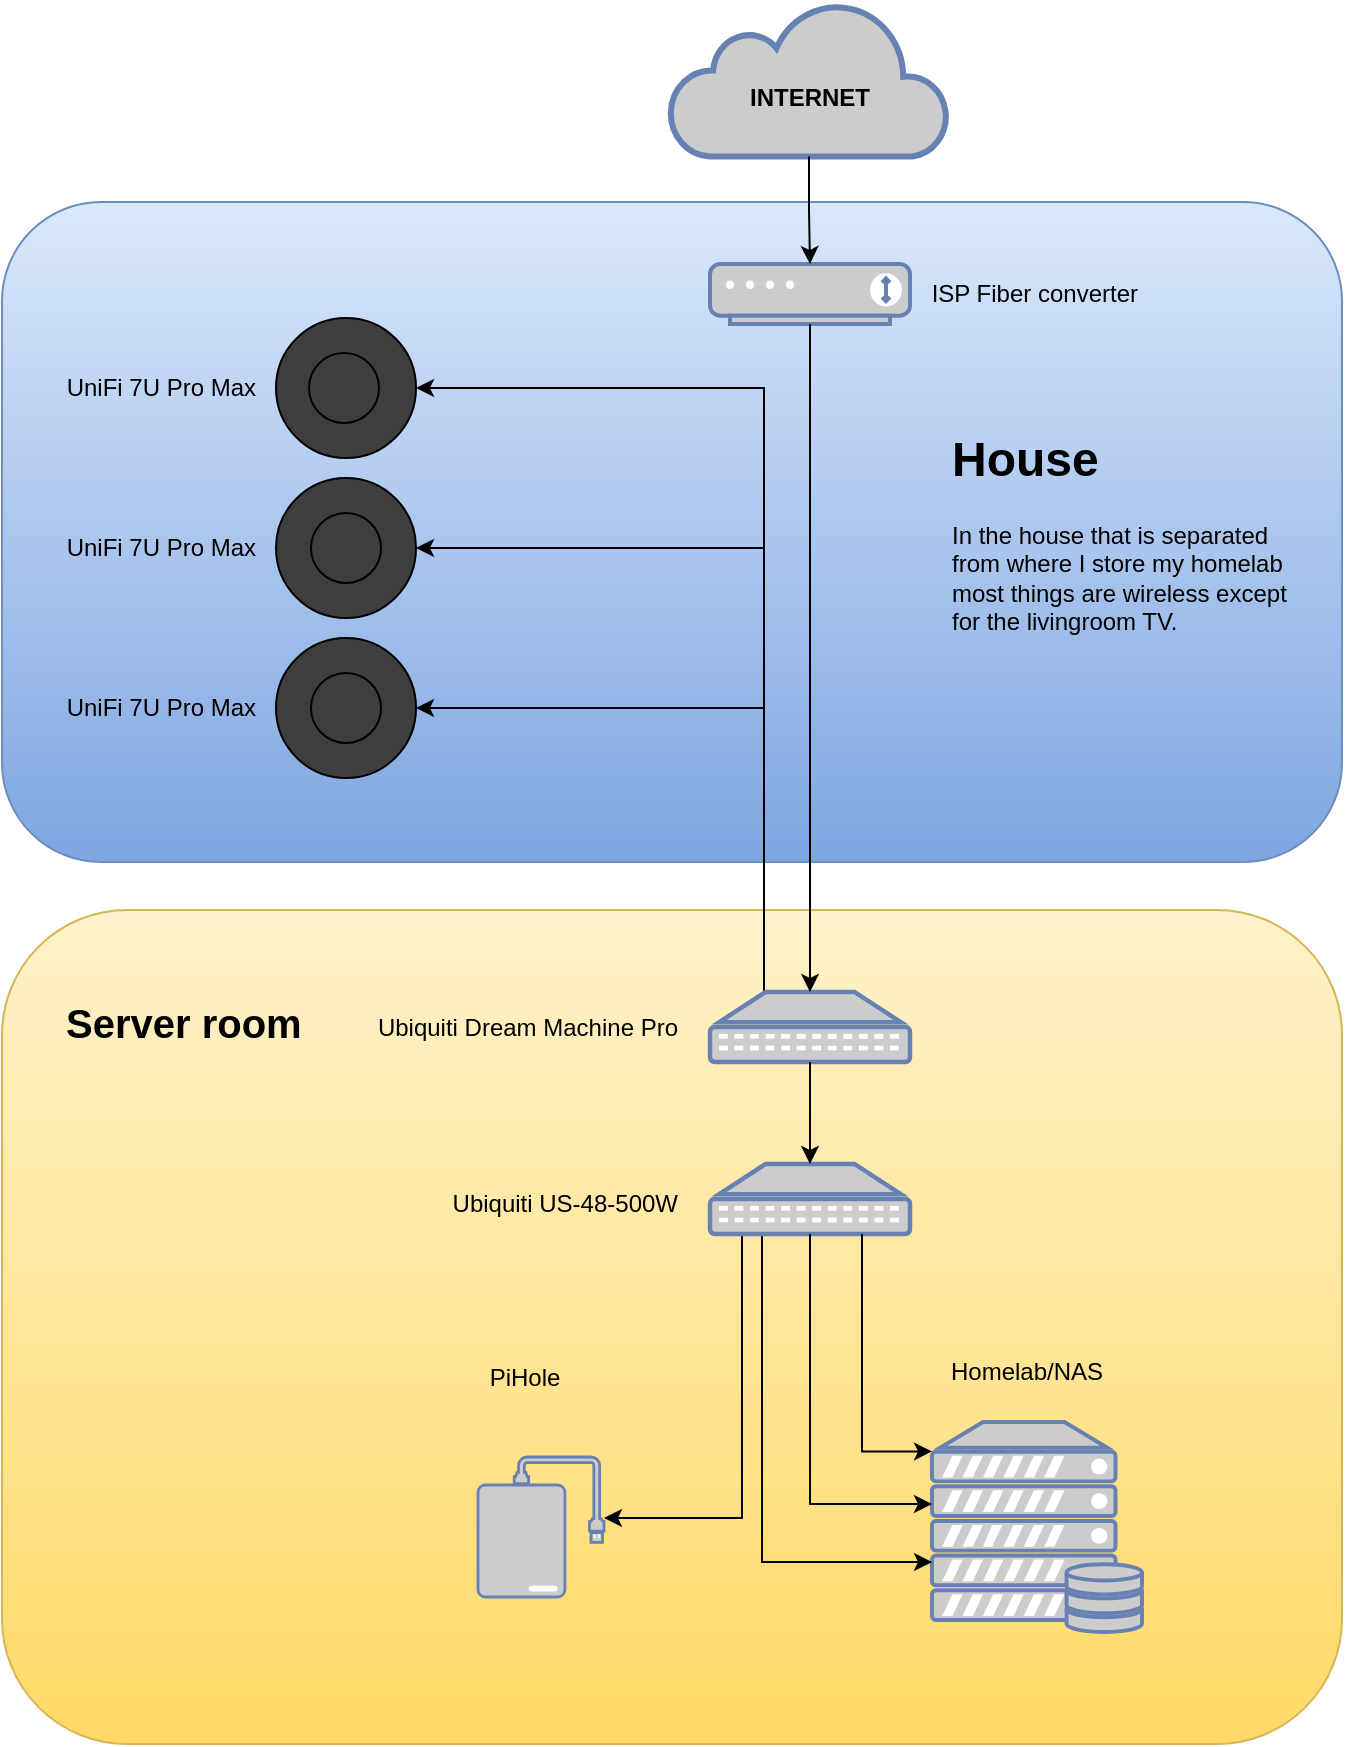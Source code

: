 <mxfile version="26.0.16">
  <diagram id="a45cf8ec-cd66-6f27-3ac3-be6e809c9e4a" name="Page-1">
    <mxGraphModel dx="1050" dy="596" grid="1" gridSize="10" guides="1" tooltips="1" connect="1" arrows="1" fold="1" page="1" pageScale="1" pageWidth="827" pageHeight="1169" background="none" math="0" shadow="0">
      <root>
        <mxCell id="0" />
        <mxCell id="1" parent="0" />
        <mxCell id="TuxLxeWIW4WAgvlG5Ec_-211" value="" style="rounded=1;whiteSpace=wrap;html=1;fillColor=#dae8fc;gradientColor=#7ea6e0;strokeColor=#6c8ebf;" parent="1" vertex="1">
          <mxGeometry x="10" y="112" width="670" height="330" as="geometry" />
        </mxCell>
        <mxCell id="TuxLxeWIW4WAgvlG5Ec_-209" value="" style="rounded=1;whiteSpace=wrap;html=1;fillColor=#fff2cc;gradientColor=#ffd966;strokeColor=#d6b656;" parent="1" vertex="1">
          <mxGeometry x="10" y="466" width="670" height="417" as="geometry" />
        </mxCell>
        <mxCell id="TuxLxeWIW4WAgvlG5Ec_-185" value="" style="fontColor=#0066CC;verticalAlign=top;verticalLabelPosition=bottom;labelPosition=center;align=center;html=1;outlineConnect=0;fillColor=#CCCCCC;strokeColor=#6881B3;gradientColor=none;gradientDirection=north;strokeWidth=2;shape=mxgraph.networks.server_storage;" parent="1" vertex="1">
          <mxGeometry x="475" y="722" width="105" height="105" as="geometry" />
        </mxCell>
        <mxCell id="TuxLxeWIW4WAgvlG5Ec_-191" style="edgeStyle=orthogonalEdgeStyle;rounded=0;orthogonalLoop=1;jettySize=auto;html=1;exitX=0.5;exitY=1;exitDx=0;exitDy=0;exitPerimeter=0;" parent="1" source="TuxLxeWIW4WAgvlG5Ec_-188" target="TuxLxeWIW4WAgvlG5Ec_-185" edge="1">
          <mxGeometry relative="1" as="geometry">
            <Array as="points">
              <mxPoint x="390" y="628" />
              <mxPoint x="390" y="792" />
            </Array>
          </mxGeometry>
        </mxCell>
        <mxCell id="TuxLxeWIW4WAgvlG5Ec_-215" style="edgeStyle=orthogonalEdgeStyle;rounded=0;orthogonalLoop=1;jettySize=auto;html=1;exitX=0.02;exitY=0.98;exitDx=0;exitDy=0;exitPerimeter=0;" parent="1" source="TuxLxeWIW4WAgvlG5Ec_-188" target="TuxLxeWIW4WAgvlG5Ec_-213" edge="1">
          <mxGeometry relative="1" as="geometry">
            <Array as="points">
              <mxPoint x="380" y="627" />
              <mxPoint x="380" y="770" />
            </Array>
          </mxGeometry>
        </mxCell>
        <mxCell id="TuxLxeWIW4WAgvlG5Ec_-188" value="" style="fontColor=#0066CC;verticalAlign=top;verticalLabelPosition=bottom;labelPosition=center;align=center;html=1;outlineConnect=0;fillColor=#CCCCCC;strokeColor=#6881B3;gradientColor=none;gradientDirection=north;strokeWidth=2;shape=mxgraph.networks.patch_panel;" parent="1" vertex="1">
          <mxGeometry x="364" y="593" width="100" height="35" as="geometry" />
        </mxCell>
        <mxCell id="TuxLxeWIW4WAgvlG5Ec_-200" value="Ubiquiti US-48-500W" style="text;html=1;align=right;verticalAlign=middle;whiteSpace=wrap;rounded=0;" parent="1" vertex="1">
          <mxGeometry x="230" y="598" width="120" height="30" as="geometry" />
        </mxCell>
        <mxCell id="TuxLxeWIW4WAgvlG5Ec_-201" value="&lt;h1 style=&quot;margin-top: 0px;&quot;&gt;&lt;font style=&quot;font-size: 12px; font-weight: normal; line-height: 100%;&quot;&gt;Homelab/NAS&lt;/font&gt;&lt;/h1&gt;" style="text;html=1;whiteSpace=wrap;overflow=hidden;rounded=0;align=center;" parent="1" vertex="1">
          <mxGeometry x="475" y="672" width="95" height="40" as="geometry" />
        </mxCell>
        <mxCell id="TuxLxeWIW4WAgvlG5Ec_-204" value="" style="fontColor=#0066CC;verticalAlign=top;verticalLabelPosition=bottom;labelPosition=center;align=center;html=1;outlineConnect=0;fillColor=#CCCCCC;strokeColor=#6881B3;gradientColor=none;gradientDirection=north;strokeWidth=2;shape=mxgraph.networks.modem;" parent="1" vertex="1">
          <mxGeometry x="364" y="143" width="100" height="30" as="geometry" />
        </mxCell>
        <mxCell id="TuxLxeWIW4WAgvlG5Ec_-205" value="" style="group" parent="1" vertex="1" connectable="0">
          <mxGeometry x="344" y="12" width="139" height="77.22" as="geometry" />
        </mxCell>
        <mxCell id="TuxLxeWIW4WAgvlG5Ec_-183" value="" style="html=1;outlineConnect=0;fillColor=#CCCCCC;strokeColor=#6881B3;gradientColor=none;gradientDirection=north;strokeWidth=2;shape=mxgraph.networks.cloud;fontColor=#ffffff;" parent="TuxLxeWIW4WAgvlG5Ec_-205" vertex="1">
          <mxGeometry width="139" height="77.22" as="geometry" />
        </mxCell>
        <mxCell id="TuxLxeWIW4WAgvlG5Ec_-197" value="INTERNET" style="text;html=1;align=center;verticalAlign=middle;whiteSpace=wrap;rounded=0;fillColor=none;fontStyle=1" parent="TuxLxeWIW4WAgvlG5Ec_-205" vertex="1">
          <mxGeometry x="40" y="33.22" width="60" height="30" as="geometry" />
        </mxCell>
        <mxCell id="TuxLxeWIW4WAgvlG5Ec_-206" style="edgeStyle=orthogonalEdgeStyle;rounded=0;orthogonalLoop=1;jettySize=auto;html=1;exitX=0.5;exitY=1;exitDx=0;exitDy=0;exitPerimeter=0;" parent="1" source="TuxLxeWIW4WAgvlG5Ec_-183" target="TuxLxeWIW4WAgvlG5Ec_-204" edge="1">
          <mxGeometry relative="1" as="geometry" />
        </mxCell>
        <mxCell id="TuxLxeWIW4WAgvlG5Ec_-208" value="ISP Fiber converter" style="text;html=1;align=right;verticalAlign=middle;whiteSpace=wrap;rounded=0;" parent="1" vertex="1">
          <mxGeometry x="470" y="143" width="110" height="30" as="geometry" />
        </mxCell>
        <mxCell id="TuxLxeWIW4WAgvlG5Ec_-210" value="Server room" style="text;html=1;align=left;verticalAlign=middle;whiteSpace=wrap;rounded=0;fontStyle=1;fontSize=20;" parent="1" vertex="1">
          <mxGeometry x="40" y="507" width="130" height="30" as="geometry" />
        </mxCell>
        <mxCell id="TuxLxeWIW4WAgvlG5Ec_-213" value="" style="fontColor=#0066CC;verticalAlign=top;verticalLabelPosition=bottom;labelPosition=center;align=center;html=1;outlineConnect=0;fillColor=#CCCCCC;strokeColor=#6881B3;gradientColor=none;gradientDirection=north;strokeWidth=2;shape=mxgraph.networks.external_storage;" parent="1" vertex="1">
          <mxGeometry x="248" y="739.5" width="63" height="70" as="geometry" />
        </mxCell>
        <mxCell id="TuxLxeWIW4WAgvlG5Ec_-217" value="&lt;h1 style=&quot;margin-top: 0px;&quot;&gt;&lt;font style=&quot;font-size: 12px; font-weight: normal; line-height: 100%;&quot;&gt;PiHole&lt;/font&gt;&lt;/h1&gt;" style="text;html=1;whiteSpace=wrap;overflow=hidden;rounded=0;align=center;" parent="1" vertex="1">
          <mxGeometry x="232" y="674.5" width="79" height="35" as="geometry" />
        </mxCell>
        <mxCell id="TuxLxeWIW4WAgvlG5Ec_-218" value="&lt;h1 style=&quot;margin-top: 0px;&quot;&gt;House&lt;/h1&gt;&lt;p&gt;In the house that is separated from where I store my homelab most things are wireless except for the livingroom TV.&lt;/p&gt;" style="text;html=1;whiteSpace=wrap;overflow=hidden;rounded=0;" parent="1" vertex="1">
          <mxGeometry x="483" y="220" width="180" height="120" as="geometry" />
        </mxCell>
        <mxCell id="TuxLxeWIW4WAgvlG5Ec_-230" style="edgeStyle=orthogonalEdgeStyle;rounded=0;orthogonalLoop=1;jettySize=auto;html=1;exitX=0.27;exitY=0;exitDx=0;exitDy=0;exitPerimeter=0;entryX=1;entryY=0.5;entryDx=0;entryDy=0;" parent="1" source="TuxLxeWIW4WAgvlG5Ec_-219" target="TuxLxeWIW4WAgvlG5Ec_-227" edge="1">
          <mxGeometry relative="1" as="geometry" />
        </mxCell>
        <mxCell id="cuKjGoKyFtYUbesJCtMo-13" style="edgeStyle=orthogonalEdgeStyle;rounded=0;orthogonalLoop=1;jettySize=auto;html=1;exitX=0.27;exitY=0;exitDx=0;exitDy=0;exitPerimeter=0;entryX=1;entryY=0.5;entryDx=0;entryDy=0;" parent="1" source="TuxLxeWIW4WAgvlG5Ec_-219" target="cuKjGoKyFtYUbesJCtMo-9" edge="1">
          <mxGeometry relative="1" as="geometry" />
        </mxCell>
        <mxCell id="cuKjGoKyFtYUbesJCtMo-14" style="edgeStyle=orthogonalEdgeStyle;rounded=0;orthogonalLoop=1;jettySize=auto;html=1;exitX=0.27;exitY=0;exitDx=0;exitDy=0;exitPerimeter=0;entryX=1;entryY=0.5;entryDx=0;entryDy=0;" parent="1" source="TuxLxeWIW4WAgvlG5Ec_-219" target="TuxLxeWIW4WAgvlG5Ec_-223" edge="1">
          <mxGeometry relative="1" as="geometry" />
        </mxCell>
        <mxCell id="TuxLxeWIW4WAgvlG5Ec_-219" value="" style="fontColor=#0066CC;verticalAlign=top;verticalLabelPosition=bottom;labelPosition=center;align=center;html=1;outlineConnect=0;fillColor=#CCCCCC;strokeColor=#6881B3;gradientColor=none;gradientDirection=north;strokeWidth=2;shape=mxgraph.networks.patch_panel;" parent="1" vertex="1">
          <mxGeometry x="364" y="507" width="100" height="35" as="geometry" />
        </mxCell>
        <mxCell id="TuxLxeWIW4WAgvlG5Ec_-220" value="Ubiquiti Dream Machine Pro" style="text;html=1;align=right;verticalAlign=middle;whiteSpace=wrap;rounded=0;" parent="1" vertex="1">
          <mxGeometry x="180" y="509.5" width="170" height="30" as="geometry" />
        </mxCell>
        <mxCell id="TuxLxeWIW4WAgvlG5Ec_-221" style="edgeStyle=orthogonalEdgeStyle;rounded=0;orthogonalLoop=1;jettySize=auto;html=1;exitX=0.5;exitY=1;exitDx=0;exitDy=0;exitPerimeter=0;entryX=0.5;entryY=0;entryDx=0;entryDy=0;entryPerimeter=0;" parent="1" source="TuxLxeWIW4WAgvlG5Ec_-219" target="TuxLxeWIW4WAgvlG5Ec_-188" edge="1">
          <mxGeometry relative="1" as="geometry" />
        </mxCell>
        <mxCell id="TuxLxeWIW4WAgvlG5Ec_-222" style="edgeStyle=orthogonalEdgeStyle;rounded=0;orthogonalLoop=1;jettySize=auto;html=1;entryX=0.5;entryY=0;entryDx=0;entryDy=0;entryPerimeter=0;" parent="1" source="TuxLxeWIW4WAgvlG5Ec_-204" target="TuxLxeWIW4WAgvlG5Ec_-219" edge="1">
          <mxGeometry relative="1" as="geometry" />
        </mxCell>
        <mxCell id="TuxLxeWIW4WAgvlG5Ec_-226" value="" style="group;movable=1;resizable=1;rotatable=1;deletable=1;editable=1;locked=0;connectable=1;" parent="1" vertex="1" connectable="0">
          <mxGeometry x="147" y="250" width="70" height="70" as="geometry" />
        </mxCell>
        <mxCell id="TuxLxeWIW4WAgvlG5Ec_-227" value="" style="ellipse;whiteSpace=wrap;html=1;aspect=fixed;fillColor=light-dark(#3E3E3E,#3E3E3E);strokeColor=light-dark(#000000,#6B81AC);movable=1;resizable=1;rotatable=1;deletable=1;editable=1;locked=0;connectable=1;" parent="TuxLxeWIW4WAgvlG5Ec_-226" vertex="1">
          <mxGeometry width="70" height="70" as="geometry" />
        </mxCell>
        <mxCell id="TuxLxeWIW4WAgvlG5Ec_-228" value="" style="ellipse;whiteSpace=wrap;html=1;aspect=fixed;fillColor=light-dark(#3E3E3E,#3E3E3E);strokeColor=light-dark(#000000,#6B81AC);movable=1;resizable=1;rotatable=1;deletable=1;editable=1;locked=0;connectable=1;" parent="TuxLxeWIW4WAgvlG5Ec_-226" vertex="1">
          <mxGeometry x="17.5" y="17.5" width="35" height="35" as="geometry" />
        </mxCell>
        <mxCell id="TuxLxeWIW4WAgvlG5Ec_-232" value="UniFi 7U Pro Max" style="text;html=1;align=right;verticalAlign=middle;whiteSpace=wrap;rounded=0;" parent="1" vertex="1">
          <mxGeometry x="40" y="270" width="99" height="30" as="geometry" />
        </mxCell>
        <mxCell id="TuxLxeWIW4WAgvlG5Ec_-233" value="" style="group" parent="1" vertex="1" connectable="0">
          <mxGeometry x="147" y="170" width="70" height="70" as="geometry" />
        </mxCell>
        <mxCell id="TuxLxeWIW4WAgvlG5Ec_-223" value="" style="ellipse;whiteSpace=wrap;html=1;aspect=fixed;fillColor=light-dark(#3E3E3E,#3E3E3E);strokeColor=light-dark(#000000,#6B81AC);movable=1;resizable=1;rotatable=1;deletable=1;editable=1;locked=0;connectable=1;" parent="TuxLxeWIW4WAgvlG5Ec_-233" vertex="1">
          <mxGeometry width="70" height="70" as="geometry" />
        </mxCell>
        <mxCell id="TuxLxeWIW4WAgvlG5Ec_-224" value="" style="ellipse;whiteSpace=wrap;html=1;aspect=fixed;fillColor=light-dark(#3E3E3E,#3E3E3E);strokeColor=light-dark(#000000,#6B81AC);movable=1;resizable=1;rotatable=1;deletable=1;editable=1;locked=0;connectable=1;" parent="TuxLxeWIW4WAgvlG5Ec_-233" vertex="1">
          <mxGeometry x="16.5" y="17.5" width="35" height="35" as="geometry" />
        </mxCell>
        <mxCell id="TuxLxeWIW4WAgvlG5Ec_-234" value="UniFi 7U Pro Max" style="text;html=1;align=right;verticalAlign=middle;whiteSpace=wrap;rounded=0;" parent="1" vertex="1">
          <mxGeometry x="40" y="190" width="99" height="30" as="geometry" />
        </mxCell>
        <mxCell id="TuxLxeWIW4WAgvlG5Ec_-240" style="edgeStyle=orthogonalEdgeStyle;rounded=0;orthogonalLoop=1;jettySize=auto;html=1;entryX=0;entryY=0.14;entryDx=0;entryDy=0;entryPerimeter=0;" parent="1" edge="1" target="TuxLxeWIW4WAgvlG5Ec_-185" source="TuxLxeWIW4WAgvlG5Ec_-188">
          <mxGeometry relative="1" as="geometry">
            <mxPoint x="415" y="628" as="sourcePoint" />
            <mxPoint x="357.4" y="800.5" as="targetPoint" />
            <Array as="points">
              <mxPoint x="440" y="737" />
            </Array>
          </mxGeometry>
        </mxCell>
        <mxCell id="cuKjGoKyFtYUbesJCtMo-9" value="" style="group;movable=1;resizable=1;rotatable=1;deletable=1;editable=1;locked=0;connectable=1;" parent="1" vertex="1" connectable="0">
          <mxGeometry x="147" y="330" width="70" height="70" as="geometry" />
        </mxCell>
        <mxCell id="cuKjGoKyFtYUbesJCtMo-10" value="" style="ellipse;whiteSpace=wrap;html=1;aspect=fixed;fillColor=light-dark(#3E3E3E,#3E3E3E);strokeColor=light-dark(#000000,#6B81AC);movable=1;resizable=1;rotatable=1;deletable=1;editable=1;locked=0;connectable=1;" parent="cuKjGoKyFtYUbesJCtMo-9" vertex="1">
          <mxGeometry width="70" height="70" as="geometry" />
        </mxCell>
        <mxCell id="cuKjGoKyFtYUbesJCtMo-11" value="" style="ellipse;whiteSpace=wrap;html=1;aspect=fixed;fillColor=light-dark(#3E3E3E,#3E3E3E);strokeColor=light-dark(#000000,#6B81AC);movable=1;resizable=1;rotatable=1;deletable=1;editable=1;locked=0;connectable=1;" parent="cuKjGoKyFtYUbesJCtMo-9" vertex="1">
          <mxGeometry x="17.5" y="17.5" width="35" height="35" as="geometry" />
        </mxCell>
        <mxCell id="cuKjGoKyFtYUbesJCtMo-12" value="UniFi 7U Pro Max" style="text;html=1;align=right;verticalAlign=middle;whiteSpace=wrap;rounded=0;" parent="1" vertex="1">
          <mxGeometry x="40" y="350" width="99" height="30" as="geometry" />
        </mxCell>
        <mxCell id="JOnOlJVTdIDsrXJMVpzi-1" style="edgeStyle=orthogonalEdgeStyle;rounded=0;orthogonalLoop=1;jettySize=auto;html=1;" edge="1" parent="1" source="TuxLxeWIW4WAgvlG5Ec_-188" target="TuxLxeWIW4WAgvlG5Ec_-185">
          <mxGeometry relative="1" as="geometry">
            <Array as="points">
              <mxPoint x="414" y="763" />
            </Array>
          </mxGeometry>
        </mxCell>
      </root>
    </mxGraphModel>
  </diagram>
</mxfile>
